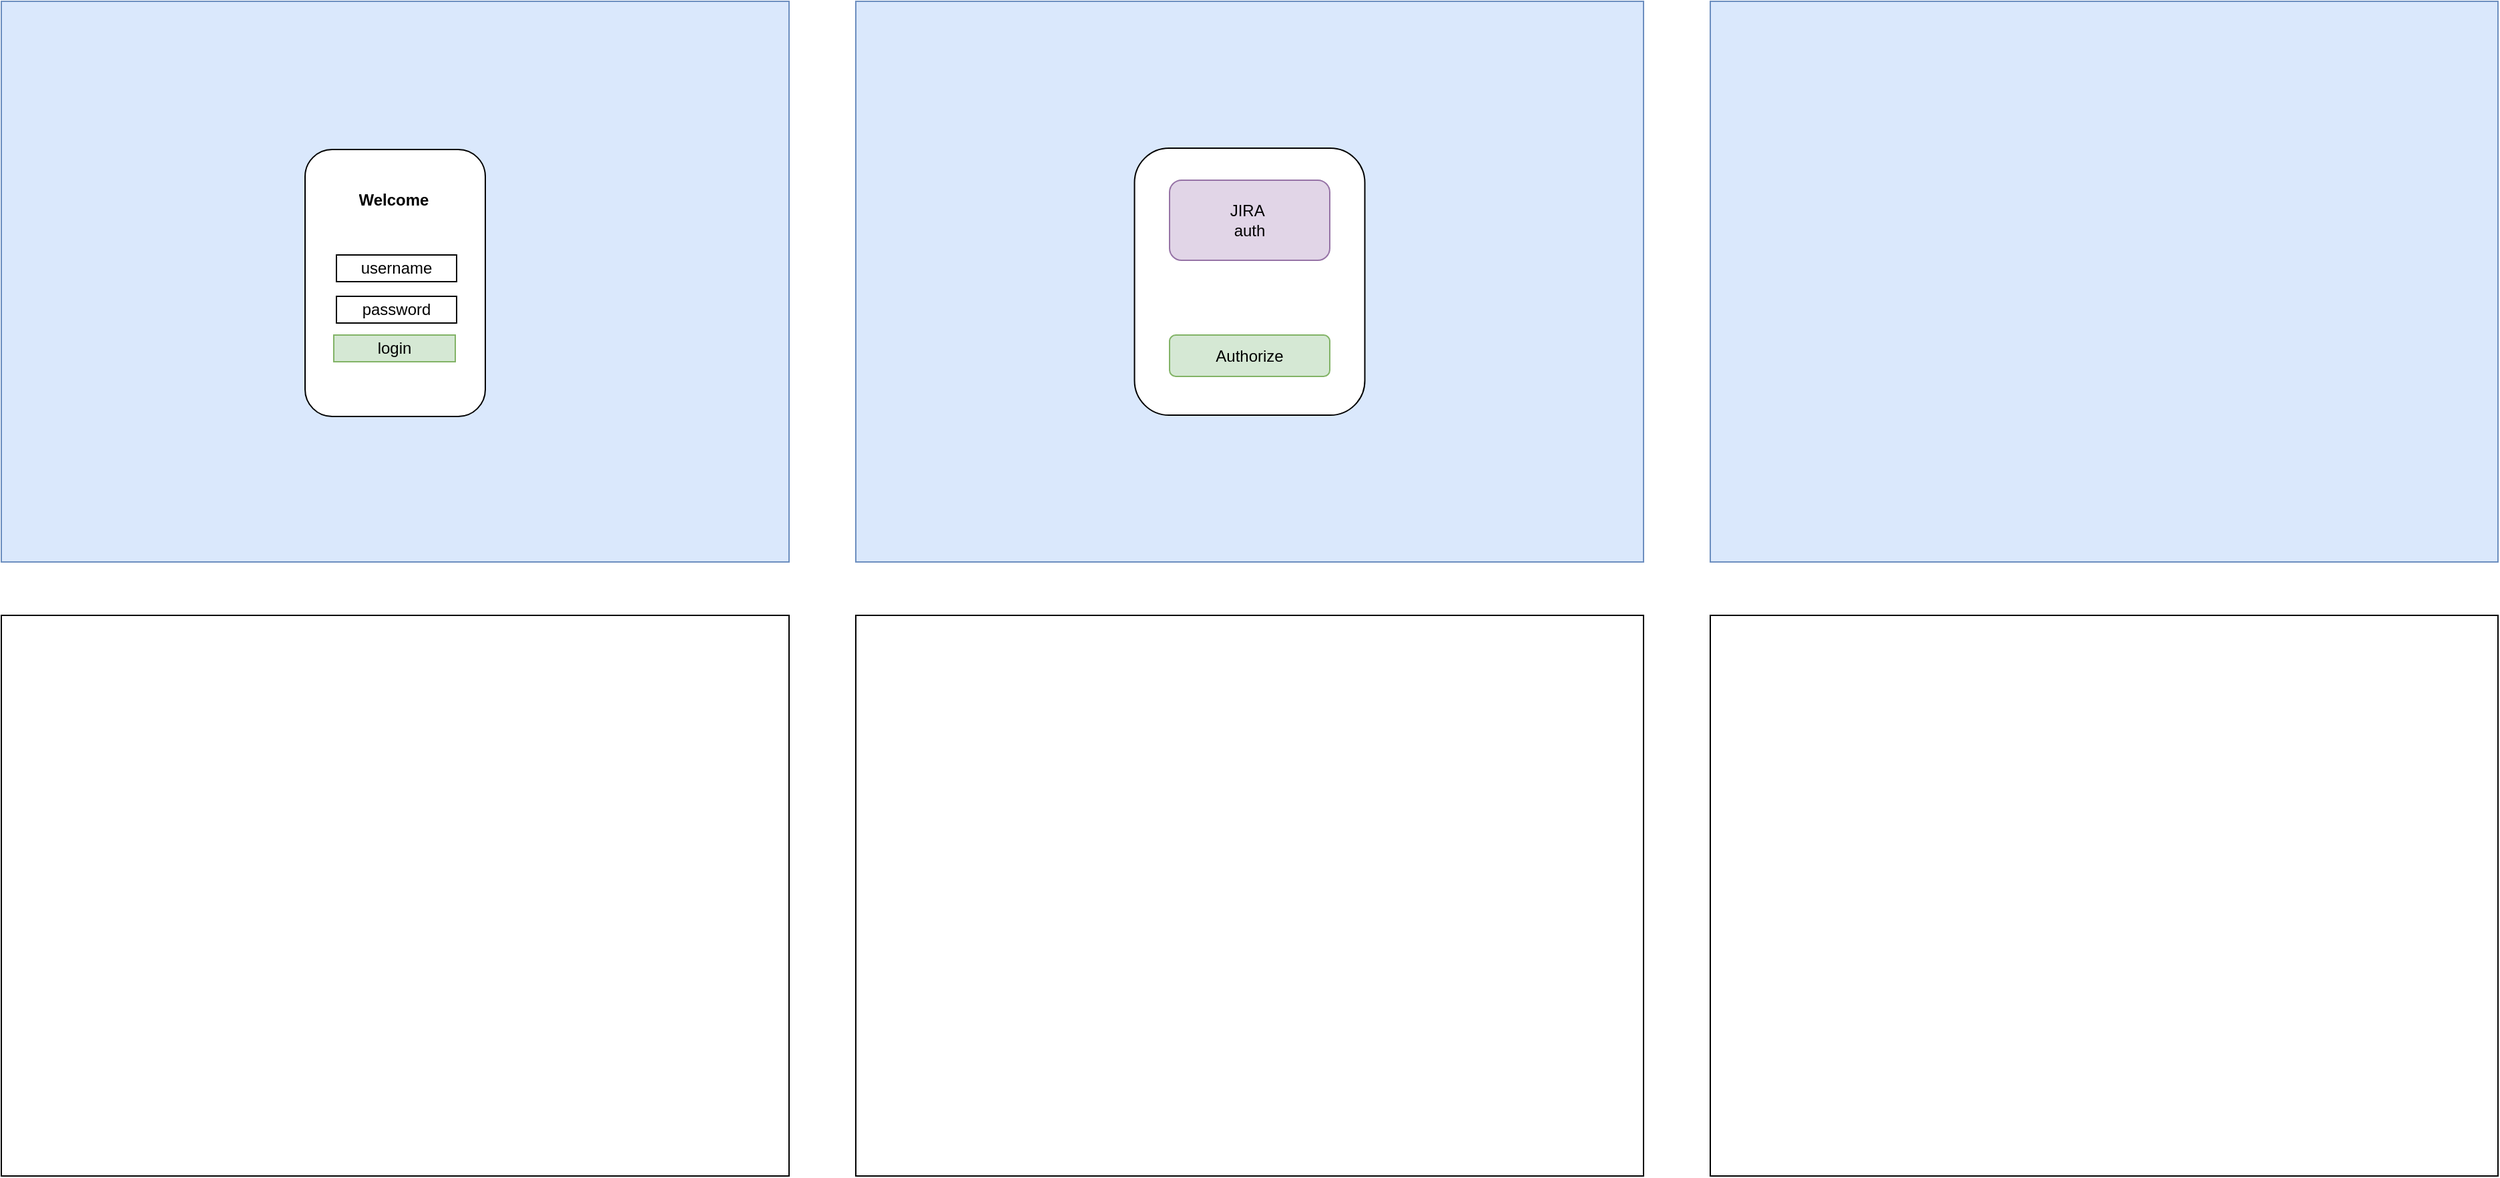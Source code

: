 <mxfile version="28.1.0">
  <diagram name="Page-1" id="VqDgL3Xh2LhGNzMud35-">
    <mxGraphModel dx="776" dy="477" grid="1" gridSize="10" guides="1" tooltips="1" connect="1" arrows="1" fold="1" page="1" pageScale="1" pageWidth="850" pageHeight="1100" math="0" shadow="0">
      <root>
        <mxCell id="0" />
        <mxCell id="1" parent="0" />
        <mxCell id="_iMaxltSltyhO5bxiZkw-1" value="" style="rounded=0;whiteSpace=wrap;html=1;fillColor=#dae8fc;strokeColor=#6c8ebf;" vertex="1" parent="1">
          <mxGeometry x="30" y="80" width="590" height="420" as="geometry" />
        </mxCell>
        <mxCell id="_iMaxltSltyhO5bxiZkw-2" value="" style="rounded=0;whiteSpace=wrap;html=1;fillColor=#dae8fc;strokeColor=#6c8ebf;" vertex="1" parent="1">
          <mxGeometry x="670" y="80" width="590" height="420" as="geometry" />
        </mxCell>
        <mxCell id="_iMaxltSltyhO5bxiZkw-3" value="" style="rounded=0;whiteSpace=wrap;html=1;fillColor=#dae8fc;strokeColor=#6c8ebf;" vertex="1" parent="1">
          <mxGeometry x="1310" y="80" width="590" height="420" as="geometry" />
        </mxCell>
        <mxCell id="_iMaxltSltyhO5bxiZkw-4" value="" style="rounded=0;whiteSpace=wrap;html=1;" vertex="1" parent="1">
          <mxGeometry x="30" y="540" width="590" height="420" as="geometry" />
        </mxCell>
        <mxCell id="_iMaxltSltyhO5bxiZkw-5" value="" style="rounded=0;whiteSpace=wrap;html=1;" vertex="1" parent="1">
          <mxGeometry x="670" y="540" width="590" height="420" as="geometry" />
        </mxCell>
        <mxCell id="_iMaxltSltyhO5bxiZkw-6" value="" style="rounded=0;whiteSpace=wrap;html=1;" vertex="1" parent="1">
          <mxGeometry x="1310" y="540" width="590" height="420" as="geometry" />
        </mxCell>
        <mxCell id="_iMaxltSltyhO5bxiZkw-8" value="" style="rounded=1;whiteSpace=wrap;html=1;" vertex="1" parent="1">
          <mxGeometry x="257.5" y="191" width="135" height="200" as="geometry" />
        </mxCell>
        <mxCell id="_iMaxltSltyhO5bxiZkw-9" value="&lt;div align=&quot;center&quot;&gt;&lt;b&gt;Welcome&lt;/b&gt;&lt;/div&gt;" style="text;strokeColor=none;fillColor=none;align=center;verticalAlign=middle;spacingLeft=4;spacingRight=4;overflow=hidden;points=[[0,0.5],[1,0.5]];portConstraint=eastwest;rotatable=0;whiteSpace=wrap;html=1;" vertex="1" parent="1">
          <mxGeometry x="284" y="214" width="80" height="30" as="geometry" />
        </mxCell>
        <mxCell id="_iMaxltSltyhO5bxiZkw-12" value="username" style="rounded=0;whiteSpace=wrap;html=1;" vertex="1" parent="1">
          <mxGeometry x="281" y="270" width="90" height="20" as="geometry" />
        </mxCell>
        <mxCell id="_iMaxltSltyhO5bxiZkw-13" value="password" style="rounded=0;whiteSpace=wrap;html=1;" vertex="1" parent="1">
          <mxGeometry x="281" y="301" width="90" height="20" as="geometry" />
        </mxCell>
        <mxCell id="_iMaxltSltyhO5bxiZkw-14" value="login" style="rounded=0;whiteSpace=wrap;html=1;fillColor=#d5e8d4;strokeColor=#82b366;" vertex="1" parent="1">
          <mxGeometry x="279" y="330" width="91" height="20" as="geometry" />
        </mxCell>
        <mxCell id="_iMaxltSltyhO5bxiZkw-21" value="" style="rounded=1;whiteSpace=wrap;html=1;" vertex="1" parent="1">
          <mxGeometry x="878.75" y="190" width="172.5" height="200" as="geometry" />
        </mxCell>
        <mxCell id="_iMaxltSltyhO5bxiZkw-22" value="&lt;div&gt;JIRA&amp;nbsp;&lt;/div&gt;&lt;div&gt;auth&lt;/div&gt;" style="rounded=1;whiteSpace=wrap;html=1;fillColor=#e1d5e7;strokeColor=#9673a6;" vertex="1" parent="1">
          <mxGeometry x="905" y="214" width="120" height="60" as="geometry" />
        </mxCell>
        <mxCell id="_iMaxltSltyhO5bxiZkw-23" value="Authorize" style="rounded=1;whiteSpace=wrap;html=1;fillColor=#d5e8d4;strokeColor=#82b366;" vertex="1" parent="1">
          <mxGeometry x="905" y="330" width="120" height="31" as="geometry" />
        </mxCell>
      </root>
    </mxGraphModel>
  </diagram>
</mxfile>

